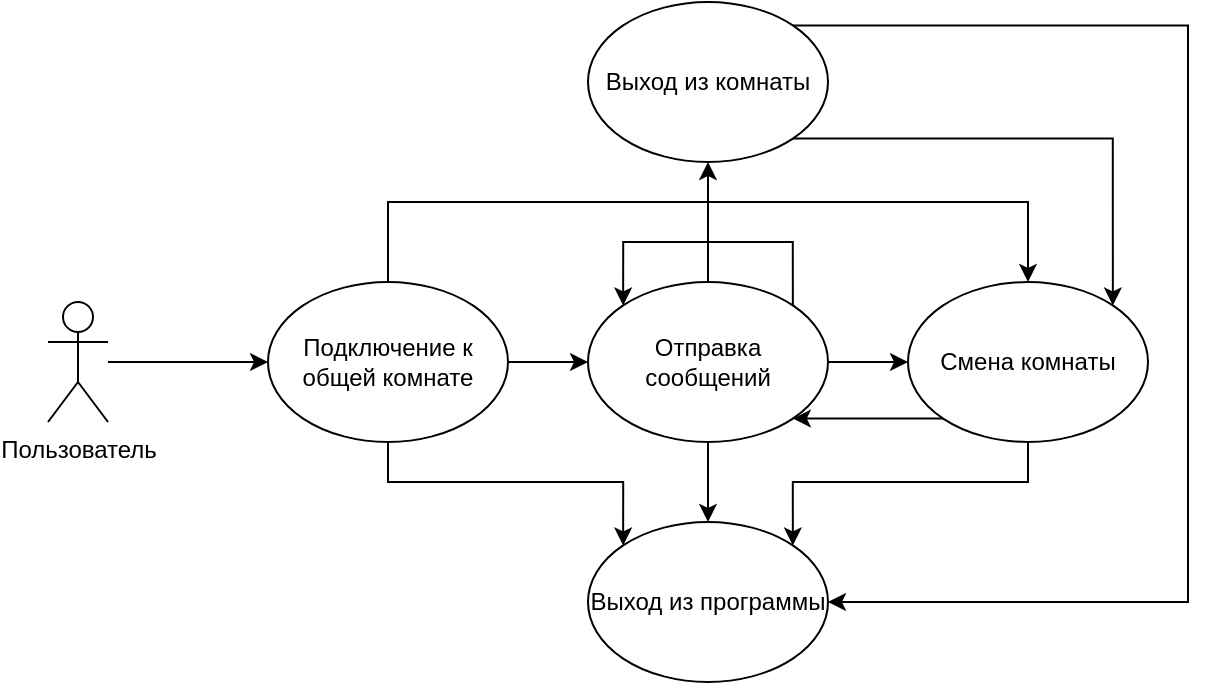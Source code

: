 <mxfile version="16.0.3" type="device" pages="2"><diagram id="eHwV0wlG0CAD2cPs06eQ" name="Client"><mxGraphModel dx="1426" dy="800" grid="1" gridSize="10" guides="1" tooltips="1" connect="1" arrows="1" fold="1" page="1" pageScale="1" pageWidth="827" pageHeight="1169" math="0" shadow="0"><root><mxCell id="0"/><mxCell id="1" parent="0"/><mxCell id="Wz-YkOa-uJ0Iw1Kajmbo-16" style="edgeStyle=orthogonalEdgeStyle;rounded=0;orthogonalLoop=1;jettySize=auto;html=1;entryX=0;entryY=0.5;entryDx=0;entryDy=0;" edge="1" parent="1" source="Wz-YkOa-uJ0Iw1Kajmbo-1" target="Wz-YkOa-uJ0Iw1Kajmbo-4"><mxGeometry relative="1" as="geometry"/></mxCell><mxCell id="Wz-YkOa-uJ0Iw1Kajmbo-1" value="Пользователь" style="shape=umlActor;verticalLabelPosition=bottom;verticalAlign=top;html=1;outlineConnect=0;" vertex="1" parent="1"><mxGeometry x="90" y="170" width="30" height="60" as="geometry"/></mxCell><mxCell id="Wz-YkOa-uJ0Iw1Kajmbo-7" value="" style="edgeStyle=orthogonalEdgeStyle;rounded=0;orthogonalLoop=1;jettySize=auto;html=1;" edge="1" parent="1" source="Wz-YkOa-uJ0Iw1Kajmbo-4" target="Wz-YkOa-uJ0Iw1Kajmbo-5"><mxGeometry relative="1" as="geometry"/></mxCell><mxCell id="Wz-YkOa-uJ0Iw1Kajmbo-12" style="edgeStyle=orthogonalEdgeStyle;rounded=0;orthogonalLoop=1;jettySize=auto;html=1;exitX=0.5;exitY=1;exitDx=0;exitDy=0;entryX=0;entryY=0;entryDx=0;entryDy=0;" edge="1" parent="1" source="Wz-YkOa-uJ0Iw1Kajmbo-4" target="Wz-YkOa-uJ0Iw1Kajmbo-11"><mxGeometry relative="1" as="geometry"/></mxCell><mxCell id="Wz-YkOa-uJ0Iw1Kajmbo-15" style="edgeStyle=orthogonalEdgeStyle;rounded=0;orthogonalLoop=1;jettySize=auto;html=1;exitX=0.5;exitY=0;exitDx=0;exitDy=0;entryX=0.5;entryY=0;entryDx=0;entryDy=0;" edge="1" parent="1" source="Wz-YkOa-uJ0Iw1Kajmbo-4" target="Wz-YkOa-uJ0Iw1Kajmbo-6"><mxGeometry relative="1" as="geometry"><Array as="points"><mxPoint x="260" y="120"/><mxPoint x="580" y="120"/></Array></mxGeometry></mxCell><mxCell id="Wz-YkOa-uJ0Iw1Kajmbo-4" value="Подключение к общей комнате" style="ellipse;whiteSpace=wrap;html=1;" vertex="1" parent="1"><mxGeometry x="200" y="160" width="120" height="80" as="geometry"/></mxCell><mxCell id="Wz-YkOa-uJ0Iw1Kajmbo-8" value="" style="edgeStyle=orthogonalEdgeStyle;rounded=0;orthogonalLoop=1;jettySize=auto;html=1;" edge="1" parent="1" source="Wz-YkOa-uJ0Iw1Kajmbo-5" target="Wz-YkOa-uJ0Iw1Kajmbo-6"><mxGeometry relative="1" as="geometry"/></mxCell><mxCell id="Wz-YkOa-uJ0Iw1Kajmbo-13" value="" style="edgeStyle=orthogonalEdgeStyle;rounded=0;orthogonalLoop=1;jettySize=auto;html=1;" edge="1" parent="1" source="Wz-YkOa-uJ0Iw1Kajmbo-5" target="Wz-YkOa-uJ0Iw1Kajmbo-11"><mxGeometry relative="1" as="geometry"/></mxCell><mxCell id="Wz-YkOa-uJ0Iw1Kajmbo-18" style="edgeStyle=orthogonalEdgeStyle;rounded=0;orthogonalLoop=1;jettySize=auto;html=1;exitX=0.5;exitY=0;exitDx=0;exitDy=0;entryX=0.5;entryY=1;entryDx=0;entryDy=0;" edge="1" parent="1" source="Wz-YkOa-uJ0Iw1Kajmbo-5" target="Wz-YkOa-uJ0Iw1Kajmbo-17"><mxGeometry relative="1" as="geometry"/></mxCell><mxCell id="Wz-YkOa-uJ0Iw1Kajmbo-5" value="Отправка сообщений" style="ellipse;whiteSpace=wrap;html=1;" vertex="1" parent="1"><mxGeometry x="360" y="160" width="120" height="80" as="geometry"/></mxCell><mxCell id="Wz-YkOa-uJ0Iw1Kajmbo-10" style="edgeStyle=orthogonalEdgeStyle;rounded=0;orthogonalLoop=1;jettySize=auto;html=1;exitX=0;exitY=1;exitDx=0;exitDy=0;entryX=1;entryY=1;entryDx=0;entryDy=0;" edge="1" parent="1" source="Wz-YkOa-uJ0Iw1Kajmbo-6" target="Wz-YkOa-uJ0Iw1Kajmbo-5"><mxGeometry relative="1" as="geometry"/></mxCell><mxCell id="Wz-YkOa-uJ0Iw1Kajmbo-14" style="edgeStyle=orthogonalEdgeStyle;rounded=0;orthogonalLoop=1;jettySize=auto;html=1;exitX=0.5;exitY=1;exitDx=0;exitDy=0;entryX=1;entryY=0;entryDx=0;entryDy=0;" edge="1" parent="1" source="Wz-YkOa-uJ0Iw1Kajmbo-6" target="Wz-YkOa-uJ0Iw1Kajmbo-11"><mxGeometry relative="1" as="geometry"/></mxCell><mxCell id="Wz-YkOa-uJ0Iw1Kajmbo-6" value="Смена комнаты" style="ellipse;whiteSpace=wrap;html=1;" vertex="1" parent="1"><mxGeometry x="520" y="160" width="120" height="80" as="geometry"/></mxCell><mxCell id="Wz-YkOa-uJ0Iw1Kajmbo-9" style="edgeStyle=orthogonalEdgeStyle;rounded=0;orthogonalLoop=1;jettySize=auto;html=1;exitX=1;exitY=0;exitDx=0;exitDy=0;entryX=0;entryY=0;entryDx=0;entryDy=0;" edge="1" parent="1" source="Wz-YkOa-uJ0Iw1Kajmbo-5" target="Wz-YkOa-uJ0Iw1Kajmbo-5"><mxGeometry relative="1" as="geometry"><Array as="points"><mxPoint x="462" y="140"/><mxPoint x="378" y="140"/></Array></mxGeometry></mxCell><mxCell id="Wz-YkOa-uJ0Iw1Kajmbo-11" value="Выход из программы" style="ellipse;whiteSpace=wrap;html=1;" vertex="1" parent="1"><mxGeometry x="360" y="280" width="120" height="80" as="geometry"/></mxCell><mxCell id="Wz-YkOa-uJ0Iw1Kajmbo-19" style="edgeStyle=orthogonalEdgeStyle;rounded=0;orthogonalLoop=1;jettySize=auto;html=1;exitX=1;exitY=1;exitDx=0;exitDy=0;entryX=1;entryY=0;entryDx=0;entryDy=0;" edge="1" parent="1" source="Wz-YkOa-uJ0Iw1Kajmbo-17" target="Wz-YkOa-uJ0Iw1Kajmbo-6"><mxGeometry relative="1" as="geometry"/></mxCell><mxCell id="Wz-YkOa-uJ0Iw1Kajmbo-20" style="edgeStyle=orthogonalEdgeStyle;rounded=0;orthogonalLoop=1;jettySize=auto;html=1;exitX=1;exitY=0;exitDx=0;exitDy=0;entryX=1;entryY=0.5;entryDx=0;entryDy=0;" edge="1" parent="1" source="Wz-YkOa-uJ0Iw1Kajmbo-17" target="Wz-YkOa-uJ0Iw1Kajmbo-11"><mxGeometry relative="1" as="geometry"><Array as="points"><mxPoint x="660" y="32"/><mxPoint x="660" y="320"/></Array></mxGeometry></mxCell><mxCell id="Wz-YkOa-uJ0Iw1Kajmbo-17" value="Выход из комнаты" style="ellipse;whiteSpace=wrap;html=1;" vertex="1" parent="1"><mxGeometry x="360" y="20" width="120" height="80" as="geometry"/></mxCell></root></mxGraphModel></diagram><diagram id="HO-hi-LlGiAOLimIVxFS" name="Server"><mxGraphModel dx="1426" dy="800" grid="1" gridSize="10" guides="1" tooltips="1" connect="1" arrows="1" fold="1" page="1" pageScale="1" pageWidth="827" pageHeight="1169" math="0" shadow="0"><root><mxCell id="ttt2_dSVObjqRfhB6M0L-0"/><mxCell id="ttt2_dSVObjqRfhB6M0L-1" parent="ttt2_dSVObjqRfhB6M0L-0"/><mxCell id="ttt2_dSVObjqRfhB6M0L-9" style="edgeStyle=orthogonalEdgeStyle;rounded=0;orthogonalLoop=1;jettySize=auto;html=1;entryX=0;entryY=0.5;entryDx=0;entryDy=0;" edge="1" parent="ttt2_dSVObjqRfhB6M0L-1" source="ttt2_dSVObjqRfhB6M0L-2" target="ttt2_dSVObjqRfhB6M0L-5"><mxGeometry relative="1" as="geometry"/></mxCell><mxCell id="ttt2_dSVObjqRfhB6M0L-10" style="edgeStyle=orthogonalEdgeStyle;rounded=0;orthogonalLoop=1;jettySize=auto;html=1;entryX=0;entryY=0.5;entryDx=0;entryDy=0;" edge="1" parent="ttt2_dSVObjqRfhB6M0L-1" source="ttt2_dSVObjqRfhB6M0L-2" target="ttt2_dSVObjqRfhB6M0L-6"><mxGeometry relative="1" as="geometry"/></mxCell><mxCell id="ttt2_dSVObjqRfhB6M0L-12" style="edgeStyle=orthogonalEdgeStyle;rounded=0;orthogonalLoop=1;jettySize=auto;html=1;entryX=0;entryY=0.5;entryDx=0;entryDy=0;" edge="1" parent="ttt2_dSVObjqRfhB6M0L-1" source="ttt2_dSVObjqRfhB6M0L-2" target="ttt2_dSVObjqRfhB6M0L-11"><mxGeometry relative="1" as="geometry"/></mxCell><mxCell id="ttt2_dSVObjqRfhB6M0L-15" style="edgeStyle=orthogonalEdgeStyle;rounded=0;orthogonalLoop=1;jettySize=auto;html=1;entryX=0;entryY=0.5;entryDx=0;entryDy=0;" edge="1" parent="ttt2_dSVObjqRfhB6M0L-1" source="ttt2_dSVObjqRfhB6M0L-2" target="ttt2_dSVObjqRfhB6M0L-13"><mxGeometry relative="1" as="geometry"><Array as="points"><mxPoint x="180" y="240"/><mxPoint x="180" y="180"/></Array></mxGeometry></mxCell><mxCell id="ttt2_dSVObjqRfhB6M0L-16" style="edgeStyle=orthogonalEdgeStyle;rounded=0;orthogonalLoop=1;jettySize=auto;html=1;entryX=0;entryY=0.5;entryDx=0;entryDy=0;" edge="1" parent="ttt2_dSVObjqRfhB6M0L-1" source="ttt2_dSVObjqRfhB6M0L-2" target="ttt2_dSVObjqRfhB6M0L-14"><mxGeometry relative="1" as="geometry"><Array as="points"><mxPoint x="180" y="240"/><mxPoint x="180" y="300"/></Array></mxGeometry></mxCell><mxCell id="ttt2_dSVObjqRfhB6M0L-2" value="Сервер" style="shape=umlActor;verticalLabelPosition=bottom;verticalAlign=top;html=1;outlineConnect=0;" vertex="1" parent="ttt2_dSVObjqRfhB6M0L-1"><mxGeometry x="120" y="210" width="30" height="60" as="geometry"/></mxCell><mxCell id="ttt2_dSVObjqRfhB6M0L-5" value="Разослать сообщение всем подписанным пользователям" style="ellipse;whiteSpace=wrap;html=1;" vertex="1" parent="ttt2_dSVObjqRfhB6M0L-1"><mxGeometry x="200" y="80" width="120" height="80" as="geometry"/></mxCell><mxCell id="ttt2_dSVObjqRfhB6M0L-6" value="Подписать пользователя на получение сообщений" style="ellipse;whiteSpace=wrap;html=1;" vertex="1" parent="ttt2_dSVObjqRfhB6M0L-1"><mxGeometry x="200" y="320" width="120" height="80" as="geometry"/></mxCell><mxCell id="ttt2_dSVObjqRfhB6M0L-11" value="Сохранить информацию о пользователе" style="ellipse;whiteSpace=wrap;html=1;" vertex="1" parent="ttt2_dSVObjqRfhB6M0L-1"><mxGeometry x="200" y="200" width="120" height="80" as="geometry"/></mxCell><mxCell id="ttt2_dSVObjqRfhB6M0L-13" value="Сохранить полученный файл" style="ellipse;whiteSpace=wrap;html=1;" vertex="1" parent="ttt2_dSVObjqRfhB6M0L-1"><mxGeometry x="360" y="140" width="120" height="80" as="geometry"/></mxCell><mxCell id="ttt2_dSVObjqRfhB6M0L-14" value="Отправить полученный файл" style="ellipse;whiteSpace=wrap;html=1;" vertex="1" parent="ttt2_dSVObjqRfhB6M0L-1"><mxGeometry x="360" y="260" width="120" height="80" as="geometry"/></mxCell></root></mxGraphModel></diagram></mxfile>